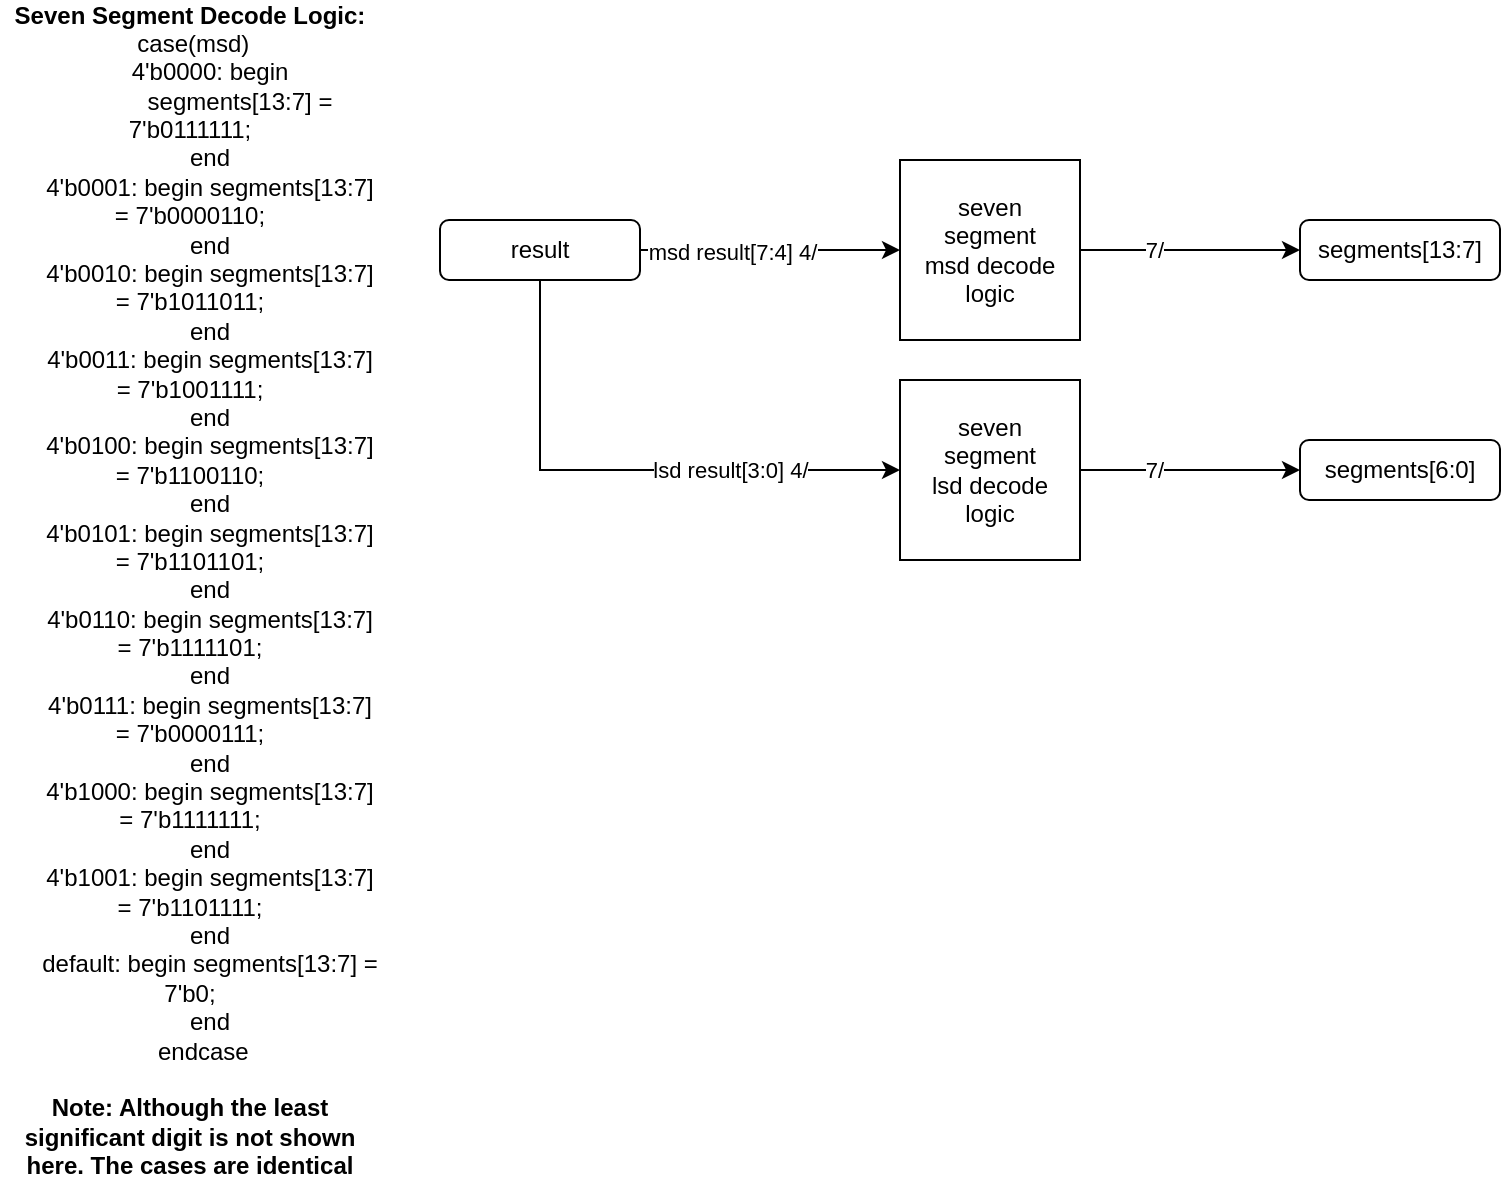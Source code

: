 <mxfile version="21.5.2" type="device">
  <diagram name="Page-1" id="PsOzM9urtcR5xl4BP-rr">
    <mxGraphModel dx="794" dy="461" grid="1" gridSize="10" guides="1" tooltips="1" connect="1" arrows="1" fold="1" page="1" pageScale="1" pageWidth="850" pageHeight="1100" math="0" shadow="0">
      <root>
        <mxCell id="0" />
        <mxCell id="1" parent="0" />
        <mxCell id="Wsges08zZl9t_oPvOR08-4" style="edgeStyle=orthogonalEdgeStyle;rounded=0;orthogonalLoop=1;jettySize=auto;html=1;exitX=1;exitY=0.5;exitDx=0;exitDy=0;" parent="1" source="Wsges08zZl9t_oPvOR08-1" edge="1">
          <mxGeometry relative="1" as="geometry">
            <mxPoint x="720" y="185" as="targetPoint" />
          </mxGeometry>
        </mxCell>
        <mxCell id="Wsges08zZl9t_oPvOR08-11" value="7/" style="edgeLabel;html=1;align=center;verticalAlign=middle;resizable=0;points=[];" parent="Wsges08zZl9t_oPvOR08-4" vertex="1" connectable="0">
          <mxGeometry x="-0.337" relative="1" as="geometry">
            <mxPoint as="offset" />
          </mxGeometry>
        </mxCell>
        <mxCell id="Wsges08zZl9t_oPvOR08-1" value="seven&lt;br&gt;segment &lt;br&gt;msd decode&lt;br&gt;logic" style="whiteSpace=wrap;html=1;aspect=fixed;" parent="1" vertex="1">
          <mxGeometry x="520" y="140" width="90" height="90" as="geometry" />
        </mxCell>
        <mxCell id="Wsges08zZl9t_oPvOR08-3" style="edgeStyle=orthogonalEdgeStyle;rounded=0;orthogonalLoop=1;jettySize=auto;html=1;exitX=1;exitY=0.5;exitDx=0;exitDy=0;entryX=0;entryY=0.5;entryDx=0;entryDy=0;" parent="1" source="Wsges08zZl9t_oPvOR08-2" target="Wsges08zZl9t_oPvOR08-1" edge="1">
          <mxGeometry relative="1" as="geometry" />
        </mxCell>
        <mxCell id="Wsges08zZl9t_oPvOR08-5" value="msd result[7:4] 4/" style="edgeLabel;html=1;align=center;verticalAlign=middle;resizable=0;points=[];" parent="Wsges08zZl9t_oPvOR08-3" vertex="1" connectable="0">
          <mxGeometry x="-0.3" y="-1" relative="1" as="geometry">
            <mxPoint as="offset" />
          </mxGeometry>
        </mxCell>
        <mxCell id="Wsges08zZl9t_oPvOR08-2" value="result" style="rounded=1;whiteSpace=wrap;html=1;" parent="1" vertex="1">
          <mxGeometry x="290" y="170" width="100" height="30" as="geometry" />
        </mxCell>
        <mxCell id="Wsges08zZl9t_oPvOR08-7" value="segments[13:7]" style="rounded=1;whiteSpace=wrap;html=1;" parent="1" vertex="1">
          <mxGeometry x="720" y="170" width="100" height="30" as="geometry" />
        </mxCell>
        <mxCell id="Wsges08zZl9t_oPvOR08-10" value="&lt;div&gt;&lt;b&gt;Seven Segment Decode Logic: &lt;br&gt;&lt;/b&gt;&lt;/div&gt;&lt;div&gt;&lt;b&gt;&amp;nbsp;&lt;/b&gt;case(msd)&lt;br&gt;&amp;nbsp;&amp;nbsp;&amp;nbsp;&amp;nbsp;&amp;nbsp; 4&#39;b0000: begin&lt;br&gt;&amp;nbsp;&amp;nbsp;&amp;nbsp;&amp;nbsp;&amp;nbsp;&amp;nbsp;&amp;nbsp;&amp;nbsp;&amp;nbsp;&amp;nbsp;&amp;nbsp;&amp;nbsp;&amp;nbsp;&amp;nbsp; segments[13:7] = 7&#39;b0111111;&lt;br&gt;&amp;nbsp;&amp;nbsp;&amp;nbsp;&amp;nbsp;&amp;nbsp; end&lt;br&gt;&amp;nbsp;&amp;nbsp;&amp;nbsp;&amp;nbsp;&amp;nbsp; 4&#39;b0001: begin segments[13:7] = 7&#39;b0000110;&lt;br&gt;&amp;nbsp;&amp;nbsp;&amp;nbsp;&amp;nbsp;&amp;nbsp; end&lt;br&gt;&amp;nbsp;&amp;nbsp;&amp;nbsp;&amp;nbsp;&amp;nbsp; 4&#39;b0010: begin segments[13:7] = 7&#39;b1011011;&lt;br&gt;&amp;nbsp;&amp;nbsp;&amp;nbsp;&amp;nbsp;&amp;nbsp; end&lt;br&gt;&amp;nbsp;&amp;nbsp;&amp;nbsp;&amp;nbsp;&amp;nbsp; 4&#39;b0011: begin segments[13:7] = 7&#39;b1001111;&lt;br&gt;&amp;nbsp;&amp;nbsp;&amp;nbsp;&amp;nbsp;&amp;nbsp; end&lt;br&gt;&amp;nbsp;&amp;nbsp;&amp;nbsp;&amp;nbsp;&amp;nbsp; 4&#39;b0100: begin segments[13:7] = 7&#39;b1100110;&lt;br&gt;&amp;nbsp;&amp;nbsp;&amp;nbsp;&amp;nbsp;&amp;nbsp; end&lt;br&gt;&amp;nbsp;&amp;nbsp;&amp;nbsp;&amp;nbsp;&amp;nbsp; 4&#39;b0101: begin segments[13:7] = 7&#39;b1101101;&lt;br&gt;&amp;nbsp;&amp;nbsp;&amp;nbsp;&amp;nbsp;&amp;nbsp; end&lt;br&gt;&amp;nbsp;&amp;nbsp;&amp;nbsp;&amp;nbsp;&amp;nbsp; 4&#39;b0110: begin segments[13:7] = 7&#39;b1111101;&lt;br&gt;&amp;nbsp;&amp;nbsp;&amp;nbsp;&amp;nbsp;&amp;nbsp; end&lt;br&gt;&amp;nbsp;&amp;nbsp;&amp;nbsp;&amp;nbsp;&amp;nbsp; 4&#39;b0111: begin segments[13:7] = 7&#39;b0000111;&lt;br&gt;&amp;nbsp;&amp;nbsp;&amp;nbsp;&amp;nbsp;&amp;nbsp; end&lt;br&gt;&amp;nbsp;&amp;nbsp;&amp;nbsp;&amp;nbsp;&amp;nbsp; 4&#39;b1000: begin segments[13:7] = 7&#39;b1111111;&lt;br&gt;&amp;nbsp;&amp;nbsp;&amp;nbsp;&amp;nbsp;&amp;nbsp; end&lt;br&gt;&amp;nbsp;&amp;nbsp;&amp;nbsp;&amp;nbsp;&amp;nbsp; 4&#39;b1001: begin segments[13:7] = 7&#39;b1101111;&lt;br&gt;&amp;nbsp;&amp;nbsp;&amp;nbsp;&amp;nbsp;&amp;nbsp; end&lt;br&gt;&amp;nbsp;&amp;nbsp;&amp;nbsp;&amp;nbsp;&amp;nbsp; default: begin segments[13:7] = 7&#39;b0;&lt;br&gt;&amp;nbsp;&amp;nbsp;&amp;nbsp;&amp;nbsp;&amp;nbsp; end&lt;br&gt;&amp;nbsp;&amp;nbsp;&amp;nbsp; endcase&lt;br&gt;&lt;br&gt;&lt;b&gt;Note: Although the least significant digit is not shown here. The cases are identical&lt;/b&gt;&lt;br&gt;&lt;/div&gt;" style="text;strokeColor=none;align=center;fillColor=none;html=1;verticalAlign=middle;whiteSpace=wrap;rounded=0;" parent="1" vertex="1">
          <mxGeometry x="70" y="340" width="190" height="30" as="geometry" />
        </mxCell>
        <mxCell id="Wsges08zZl9t_oPvOR08-12" style="edgeStyle=orthogonalEdgeStyle;rounded=0;orthogonalLoop=1;jettySize=auto;html=1;exitX=1;exitY=0.5;exitDx=0;exitDy=0;" parent="1" source="Wsges08zZl9t_oPvOR08-14" edge="1">
          <mxGeometry relative="1" as="geometry">
            <mxPoint x="720" y="295" as="targetPoint" />
          </mxGeometry>
        </mxCell>
        <mxCell id="Wsges08zZl9t_oPvOR08-13" value="7/" style="edgeLabel;html=1;align=center;verticalAlign=middle;resizable=0;points=[];" parent="Wsges08zZl9t_oPvOR08-12" vertex="1" connectable="0">
          <mxGeometry x="-0.337" relative="1" as="geometry">
            <mxPoint as="offset" />
          </mxGeometry>
        </mxCell>
        <mxCell id="Wsges08zZl9t_oPvOR08-14" value="seven&lt;br&gt;segment &lt;br&gt;lsd decode&lt;br&gt;logic" style="whiteSpace=wrap;html=1;aspect=fixed;" parent="1" vertex="1">
          <mxGeometry x="520" y="250" width="90" height="90" as="geometry" />
        </mxCell>
        <mxCell id="Wsges08zZl9t_oPvOR08-15" style="edgeStyle=orthogonalEdgeStyle;rounded=0;orthogonalLoop=1;jettySize=auto;html=1;exitX=0.5;exitY=1;exitDx=0;exitDy=0;entryX=0;entryY=0.5;entryDx=0;entryDy=0;" parent="1" source="Wsges08zZl9t_oPvOR08-2" target="Wsges08zZl9t_oPvOR08-14" edge="1">
          <mxGeometry relative="1" as="geometry">
            <mxPoint x="420.0" y="295" as="sourcePoint" />
          </mxGeometry>
        </mxCell>
        <mxCell id="Wsges08zZl9t_oPvOR08-16" value="lsd result[3:0] 4/" style="edgeLabel;html=1;align=center;verticalAlign=middle;resizable=0;points=[];" parent="Wsges08zZl9t_oPvOR08-15" vertex="1" connectable="0">
          <mxGeometry x="-0.3" y="-1" relative="1" as="geometry">
            <mxPoint x="93" y="-1" as="offset" />
          </mxGeometry>
        </mxCell>
        <mxCell id="Wsges08zZl9t_oPvOR08-18" value="segments[6:0]" style="rounded=1;whiteSpace=wrap;html=1;" parent="1" vertex="1">
          <mxGeometry x="720" y="280" width="100" height="30" as="geometry" />
        </mxCell>
      </root>
    </mxGraphModel>
  </diagram>
</mxfile>

